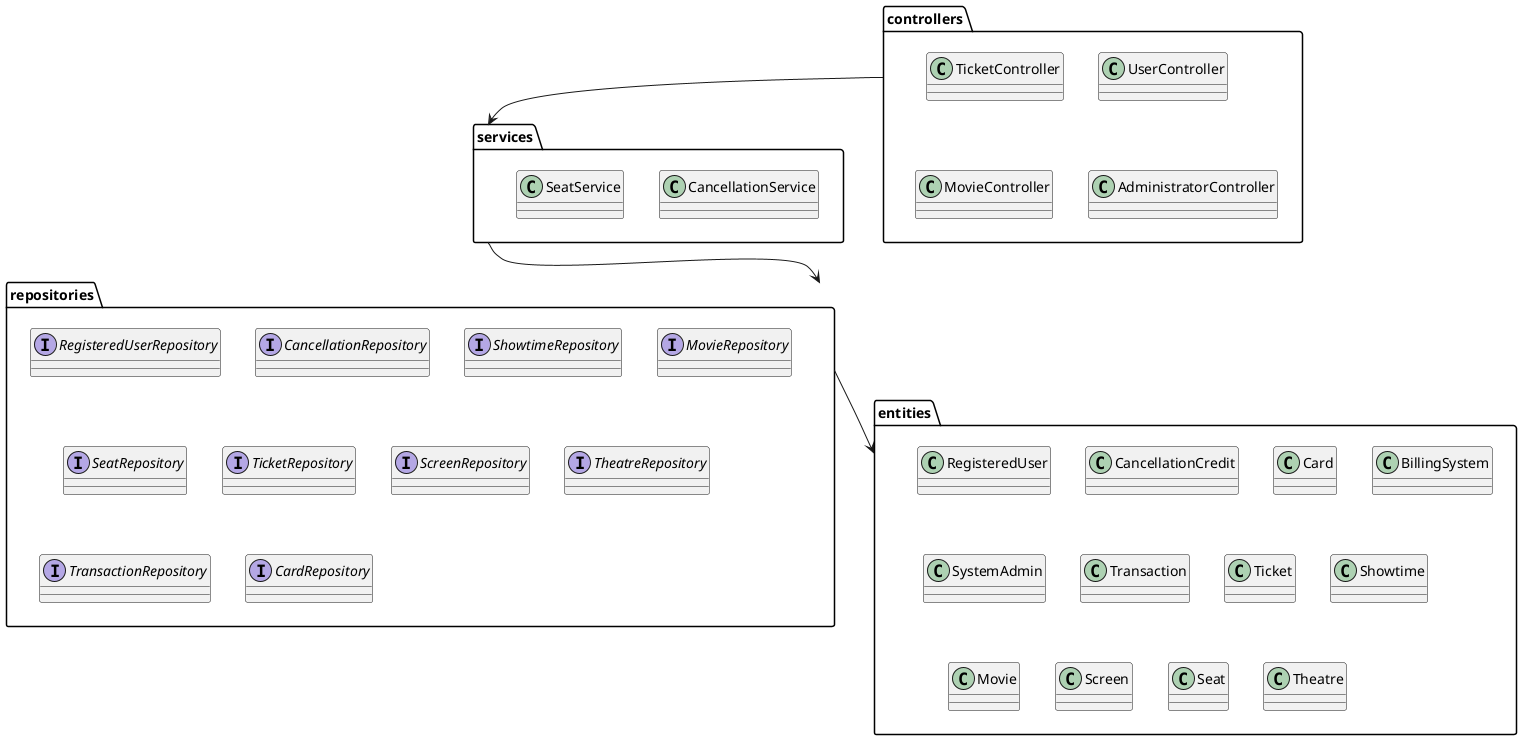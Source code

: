 @startuml
package controllers {

class UserController
class TicketController
class MovieController
class AdministratorController
}

package repositories {
interface RegisteredUserRepository
interface CancellationRepository
interface ShowtimeRepository
interface MovieRepository
interface SeatRepository
interface TicketRepository
interface ScreenRepository
interface TheatreRepository
interface TransactionRepository
interface CardRepository

}

package services {
class CancellationService
class SeatService
}

package entities {

class RegisteredUser
class CancellationCredit
class Card
class BillingSystem
class SystemAdmin
class Transaction
class Ticket
class Showtime 
class Movie
class Screen
class Seat
class Theatre
}

controllers --> services 
services --> repositories 
repositories --> entities
@enduml